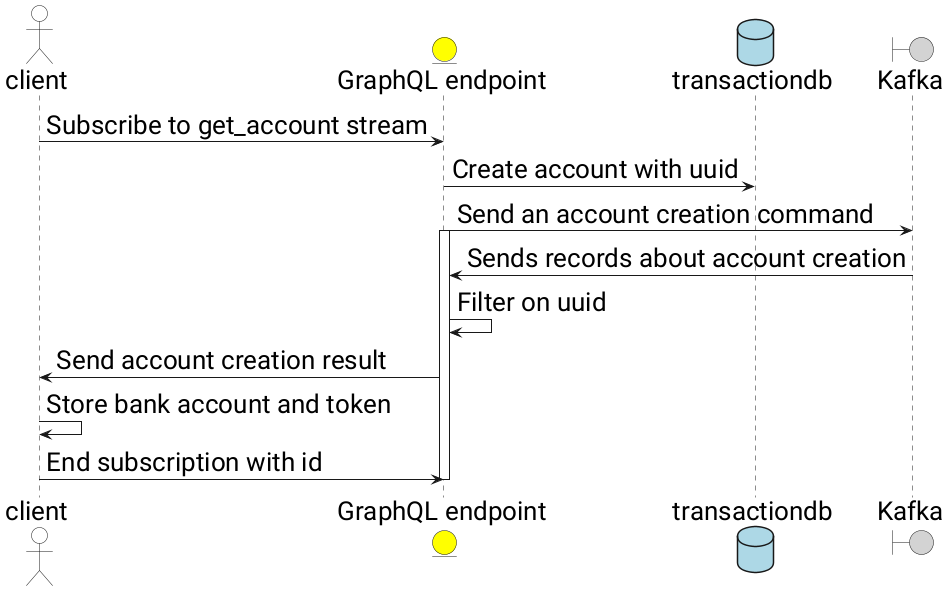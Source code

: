 @startuml
skinparam shadowing false
skinparam defaultFontName Roboto
skinparam defaultFontSize 26

actor client as cl #White
entity "GraphQL endpoint" as ge #Yellow
database transactiondb as pgt #LightBlue
boundary "Kafka" as ka #LightGrey

cl -> ge : Subscribe to get_account stream
ge -> pgt : Create account with uuid
ge -> ka : Send an account creation command
activate ge
ka -> ge : Sends records about account creation
ge -> ge : Filter on uuid
ge -> cl : Send account creation result
cl -> cl : Store bank account and token
cl -> ge : End subscription with id
deactivate ge

@enduml
